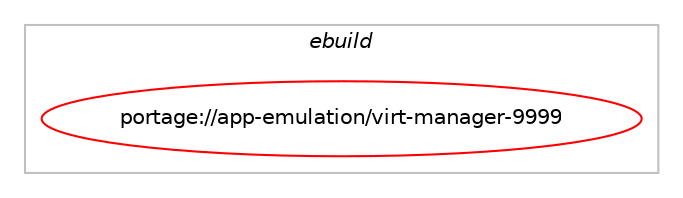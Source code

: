 digraph prolog {

# *************
# Graph options
# *************

newrank=true;
concentrate=true;
compound=true;
graph [rankdir=LR,fontname=Helvetica,fontsize=10,ranksep=1.5];#, ranksep=2.5, nodesep=0.2];
edge  [arrowhead=vee];
node  [fontname=Helvetica,fontsize=10];

# **********
# The ebuild
# **********

subgraph cluster_leftcol {
color=gray;
label=<<i>ebuild</i>>;
id [label="portage://app-emulation/virt-manager-9999", color=red, width=4, href="../app-emulation/virt-manager-9999.svg"];
}

# ****************
# The dependencies
# ****************

subgraph cluster_midcol {
color=gray;
label=<<i>dependencies</i>>;
subgraph cluster_compile {
fillcolor="#eeeeee";
style=filled;
label=<<i>compile</i>>;
# *** BEGIN UNKNOWN DEPENDENCY TYPE (TODO) ***
# id -> equal(any_of_group([package_dependency(portage://app-emulation/virt-manager-9999,install,no,dev-libs,libisoburn,none,[,,],[],[]),package_dependency(portage://app-emulation/virt-manager-9999,install,no,app-cdr,cdrtools,none,[,,],[],[])]))
# *** END UNKNOWN DEPENDENCY TYPE (TODO) ***

# *** BEGIN UNKNOWN DEPENDENCY TYPE (TODO) ***
# id -> equal(use_conditional_group(positive,gui,portage://app-emulation/virt-manager-9999,[package_dependency(portage://app-emulation/virt-manager-9999,install,no,gnome-base,dconf,none,[,,],[],[]),package_dependency(portage://app-emulation/virt-manager-9999,install,no,net-libs,gtk-vnc,greaterequal,[0.3.8,,,0.3.8],[],[use(enable(gtk3),positive),use(enable(introspection),none)]),package_dependency(portage://app-emulation/virt-manager-9999,install,no,net-misc,spice-gtk,none,[,,],[],[use(enable(usbredir),none),use(enable(gtk3),none),use(enable(introspection),none),use(optenable(sasl),none)]),package_dependency(portage://app-emulation/virt-manager-9999,install,no,sys-apps,dbus,none,[,,],[],[use(enable(X),none)]),package_dependency(portage://app-emulation/virt-manager-9999,install,no,x11-libs,gtk+,none,[,,],[slot(3)],[use(enable(introspection),none)]),package_dependency(portage://app-emulation/virt-manager-9999,install,no,x11-libs,gtksourceview,none,[,,],[slot(4)],[use(enable(introspection),none)]),package_dependency(portage://app-emulation/virt-manager-9999,install,no,x11-libs,vte,none,[,,],[slot(2.91)],[use(enable(introspection),none)]),use_conditional_group(positive,policykit,portage://app-emulation/virt-manager-9999,[package_dependency(portage://app-emulation/virt-manager-9999,install,no,sys-auth,polkit,none,[,,],[],[use(enable(introspection),none)])])]))
# *** END UNKNOWN DEPENDENCY TYPE (TODO) ***

# *** BEGIN UNKNOWN DEPENDENCY TYPE (TODO) ***
# id -> equal(use_conditional_group(positive,python_single_target_python3_10,portage://app-emulation/virt-manager-9999,[package_dependency(portage://app-emulation/virt-manager-9999,install,no,dev-lang,python,none,[,,],[slot(3.10)],[])]))
# *** END UNKNOWN DEPENDENCY TYPE (TODO) ***

# *** BEGIN UNKNOWN DEPENDENCY TYPE (TODO) ***
# id -> equal(use_conditional_group(positive,python_single_target_python3_10,portage://app-emulation/virt-manager-9999,[package_dependency(portage://app-emulation/virt-manager-9999,install,no,dev-libs,libxml2,none,[,,],[],[use(enable(python),none),use(enable(python_targets_python3_10),negative)]),package_dependency(portage://app-emulation/virt-manager-9999,install,no,dev-python,argcomplete,none,[,,],[],[use(enable(python_targets_python3_10),negative)]),package_dependency(portage://app-emulation/virt-manager-9999,install,no,dev-python,libvirt-python,greaterequal,[6.10.0,,,6.10.0],[],[use(enable(python_targets_python3_10),negative)]),package_dependency(portage://app-emulation/virt-manager-9999,install,no,dev-python,pygobject,none,[,,],[slot(3)],[use(enable(python_targets_python3_10),negative)]),package_dependency(portage://app-emulation/virt-manager-9999,install,no,dev-python,requests,none,[,,],[],[use(enable(python_targets_python3_10),negative)])]))
# *** END UNKNOWN DEPENDENCY TYPE (TODO) ***

# *** BEGIN UNKNOWN DEPENDENCY TYPE (TODO) ***
# id -> equal(use_conditional_group(positive,python_single_target_python3_11,portage://app-emulation/virt-manager-9999,[package_dependency(portage://app-emulation/virt-manager-9999,install,no,dev-lang,python,none,[,,],[slot(3.11)],[])]))
# *** END UNKNOWN DEPENDENCY TYPE (TODO) ***

# *** BEGIN UNKNOWN DEPENDENCY TYPE (TODO) ***
# id -> equal(use_conditional_group(positive,python_single_target_python3_11,portage://app-emulation/virt-manager-9999,[package_dependency(portage://app-emulation/virt-manager-9999,install,no,dev-libs,libxml2,none,[,,],[],[use(enable(python),none),use(enable(python_targets_python3_11),negative)]),package_dependency(portage://app-emulation/virt-manager-9999,install,no,dev-python,argcomplete,none,[,,],[],[use(enable(python_targets_python3_11),negative)]),package_dependency(portage://app-emulation/virt-manager-9999,install,no,dev-python,libvirt-python,greaterequal,[6.10.0,,,6.10.0],[],[use(enable(python_targets_python3_11),negative)]),package_dependency(portage://app-emulation/virt-manager-9999,install,no,dev-python,pygobject,none,[,,],[slot(3)],[use(enable(python_targets_python3_11),negative)]),package_dependency(portage://app-emulation/virt-manager-9999,install,no,dev-python,requests,none,[,,],[],[use(enable(python_targets_python3_11),negative)])]))
# *** END UNKNOWN DEPENDENCY TYPE (TODO) ***

# *** BEGIN UNKNOWN DEPENDENCY TYPE (TODO) ***
# id -> equal(use_conditional_group(positive,python_single_target_python3_12,portage://app-emulation/virt-manager-9999,[package_dependency(portage://app-emulation/virt-manager-9999,install,no,dev-lang,python,none,[,,],[slot(3.12)],[])]))
# *** END UNKNOWN DEPENDENCY TYPE (TODO) ***

# *** BEGIN UNKNOWN DEPENDENCY TYPE (TODO) ***
# id -> equal(use_conditional_group(positive,python_single_target_python3_12,portage://app-emulation/virt-manager-9999,[package_dependency(portage://app-emulation/virt-manager-9999,install,no,dev-libs,libxml2,none,[,,],[],[use(enable(python),none),use(enable(python_targets_python3_12),negative)]),package_dependency(portage://app-emulation/virt-manager-9999,install,no,dev-python,argcomplete,none,[,,],[],[use(enable(python_targets_python3_12),negative)]),package_dependency(portage://app-emulation/virt-manager-9999,install,no,dev-python,libvirt-python,greaterequal,[6.10.0,,,6.10.0],[],[use(enable(python_targets_python3_12),negative)]),package_dependency(portage://app-emulation/virt-manager-9999,install,no,dev-python,pygobject,none,[,,],[slot(3)],[use(enable(python_targets_python3_12),negative)]),package_dependency(portage://app-emulation/virt-manager-9999,install,no,dev-python,requests,none,[,,],[],[use(enable(python_targets_python3_12),negative)])]))
# *** END UNKNOWN DEPENDENCY TYPE (TODO) ***

# *** BEGIN UNKNOWN DEPENDENCY TYPE (TODO) ***
# id -> equal(package_dependency(portage://app-emulation/virt-manager-9999,install,no,app-emulation,libvirt-glib,greaterequal,[1.0.0,,,1.0.0],[],[use(enable(introspection),none)]))
# *** END UNKNOWN DEPENDENCY TYPE (TODO) ***

# *** BEGIN UNKNOWN DEPENDENCY TYPE (TODO) ***
# id -> equal(package_dependency(portage://app-emulation/virt-manager-9999,install,no,sys-libs,libosinfo,greaterequal,[0.2.10,,,0.2.10],[],[use(enable(introspection),none)]))
# *** END UNKNOWN DEPENDENCY TYPE (TODO) ***

}
subgraph cluster_compileandrun {
fillcolor="#eeeeee";
style=filled;
label=<<i>compile and run</i>>;
}
subgraph cluster_run {
fillcolor="#eeeeee";
style=filled;
label=<<i>run</i>>;
# *** BEGIN UNKNOWN DEPENDENCY TYPE (TODO) ***
# id -> equal(any_of_group([package_dependency(portage://app-emulation/virt-manager-9999,run,no,dev-libs,libisoburn,none,[,,],[],[]),package_dependency(portage://app-emulation/virt-manager-9999,run,no,app-cdr,cdrtools,none,[,,],[],[])]))
# *** END UNKNOWN DEPENDENCY TYPE (TODO) ***

# *** BEGIN UNKNOWN DEPENDENCY TYPE (TODO) ***
# id -> equal(use_conditional_group(positive,gui,portage://app-emulation/virt-manager-9999,[package_dependency(portage://app-emulation/virt-manager-9999,run,no,gnome-base,dconf,none,[,,],[],[]),package_dependency(portage://app-emulation/virt-manager-9999,run,no,net-libs,gtk-vnc,greaterequal,[0.3.8,,,0.3.8],[],[use(enable(gtk3),positive),use(enable(introspection),none)]),package_dependency(portage://app-emulation/virt-manager-9999,run,no,net-misc,spice-gtk,none,[,,],[],[use(enable(usbredir),none),use(enable(gtk3),none),use(enable(introspection),none),use(optenable(sasl),none)]),package_dependency(portage://app-emulation/virt-manager-9999,run,no,sys-apps,dbus,none,[,,],[],[use(enable(X),none)]),package_dependency(portage://app-emulation/virt-manager-9999,run,no,x11-libs,gtk+,none,[,,],[slot(3)],[use(enable(introspection),none)]),package_dependency(portage://app-emulation/virt-manager-9999,run,no,x11-libs,gtksourceview,none,[,,],[slot(4)],[use(enable(introspection),none)]),package_dependency(portage://app-emulation/virt-manager-9999,run,no,x11-libs,vte,none,[,,],[slot(2.91)],[use(enable(introspection),none)]),use_conditional_group(positive,policykit,portage://app-emulation/virt-manager-9999,[package_dependency(portage://app-emulation/virt-manager-9999,run,no,sys-auth,polkit,none,[,,],[],[use(enable(introspection),none)])])]))
# *** END UNKNOWN DEPENDENCY TYPE (TODO) ***

# *** BEGIN UNKNOWN DEPENDENCY TYPE (TODO) ***
# id -> equal(use_conditional_group(positive,python_single_target_python3_10,portage://app-emulation/virt-manager-9999,[package_dependency(portage://app-emulation/virt-manager-9999,run,no,dev-lang,python,none,[,,],[slot(3.10)],[])]))
# *** END UNKNOWN DEPENDENCY TYPE (TODO) ***

# *** BEGIN UNKNOWN DEPENDENCY TYPE (TODO) ***
# id -> equal(use_conditional_group(positive,python_single_target_python3_10,portage://app-emulation/virt-manager-9999,[package_dependency(portage://app-emulation/virt-manager-9999,run,no,dev-libs,libxml2,none,[,,],[],[use(enable(python),none),use(enable(python_targets_python3_10),negative)]),package_dependency(portage://app-emulation/virt-manager-9999,run,no,dev-python,argcomplete,none,[,,],[],[use(enable(python_targets_python3_10),negative)]),package_dependency(portage://app-emulation/virt-manager-9999,run,no,dev-python,libvirt-python,greaterequal,[6.10.0,,,6.10.0],[],[use(enable(python_targets_python3_10),negative)]),package_dependency(portage://app-emulation/virt-manager-9999,run,no,dev-python,pygobject,none,[,,],[slot(3)],[use(enable(python_targets_python3_10),negative)]),package_dependency(portage://app-emulation/virt-manager-9999,run,no,dev-python,requests,none,[,,],[],[use(enable(python_targets_python3_10),negative)])]))
# *** END UNKNOWN DEPENDENCY TYPE (TODO) ***

# *** BEGIN UNKNOWN DEPENDENCY TYPE (TODO) ***
# id -> equal(use_conditional_group(positive,python_single_target_python3_11,portage://app-emulation/virt-manager-9999,[package_dependency(portage://app-emulation/virt-manager-9999,run,no,dev-lang,python,none,[,,],[slot(3.11)],[])]))
# *** END UNKNOWN DEPENDENCY TYPE (TODO) ***

# *** BEGIN UNKNOWN DEPENDENCY TYPE (TODO) ***
# id -> equal(use_conditional_group(positive,python_single_target_python3_11,portage://app-emulation/virt-manager-9999,[package_dependency(portage://app-emulation/virt-manager-9999,run,no,dev-libs,libxml2,none,[,,],[],[use(enable(python),none),use(enable(python_targets_python3_11),negative)]),package_dependency(portage://app-emulation/virt-manager-9999,run,no,dev-python,argcomplete,none,[,,],[],[use(enable(python_targets_python3_11),negative)]),package_dependency(portage://app-emulation/virt-manager-9999,run,no,dev-python,libvirt-python,greaterequal,[6.10.0,,,6.10.0],[],[use(enable(python_targets_python3_11),negative)]),package_dependency(portage://app-emulation/virt-manager-9999,run,no,dev-python,pygobject,none,[,,],[slot(3)],[use(enable(python_targets_python3_11),negative)]),package_dependency(portage://app-emulation/virt-manager-9999,run,no,dev-python,requests,none,[,,],[],[use(enable(python_targets_python3_11),negative)])]))
# *** END UNKNOWN DEPENDENCY TYPE (TODO) ***

# *** BEGIN UNKNOWN DEPENDENCY TYPE (TODO) ***
# id -> equal(use_conditional_group(positive,python_single_target_python3_12,portage://app-emulation/virt-manager-9999,[package_dependency(portage://app-emulation/virt-manager-9999,run,no,dev-lang,python,none,[,,],[slot(3.12)],[])]))
# *** END UNKNOWN DEPENDENCY TYPE (TODO) ***

# *** BEGIN UNKNOWN DEPENDENCY TYPE (TODO) ***
# id -> equal(use_conditional_group(positive,python_single_target_python3_12,portage://app-emulation/virt-manager-9999,[package_dependency(portage://app-emulation/virt-manager-9999,run,no,dev-libs,libxml2,none,[,,],[],[use(enable(python),none),use(enable(python_targets_python3_12),negative)]),package_dependency(portage://app-emulation/virt-manager-9999,run,no,dev-python,argcomplete,none,[,,],[],[use(enable(python_targets_python3_12),negative)]),package_dependency(portage://app-emulation/virt-manager-9999,run,no,dev-python,libvirt-python,greaterequal,[6.10.0,,,6.10.0],[],[use(enable(python_targets_python3_12),negative)]),package_dependency(portage://app-emulation/virt-manager-9999,run,no,dev-python,pygobject,none,[,,],[slot(3)],[use(enable(python_targets_python3_12),negative)]),package_dependency(portage://app-emulation/virt-manager-9999,run,no,dev-python,requests,none,[,,],[],[use(enable(python_targets_python3_12),negative)])]))
# *** END UNKNOWN DEPENDENCY TYPE (TODO) ***

# *** BEGIN UNKNOWN DEPENDENCY TYPE (TODO) ***
# id -> equal(package_dependency(portage://app-emulation/virt-manager-9999,run,no,app-emulation,libvirt-glib,greaterequal,[1.0.0,,,1.0.0],[],[use(enable(introspection),none)]))
# *** END UNKNOWN DEPENDENCY TYPE (TODO) ***

# *** BEGIN UNKNOWN DEPENDENCY TYPE (TODO) ***
# id -> equal(package_dependency(portage://app-emulation/virt-manager-9999,run,no,sys-libs,libosinfo,greaterequal,[0.2.10,,,0.2.10],[],[use(enable(introspection),none)]))
# *** END UNKNOWN DEPENDENCY TYPE (TODO) ***

}
}

# **************
# The candidates
# **************

subgraph cluster_choices {
rank=same;
color=gray;
label=<<i>candidates</i>>;

}

}

